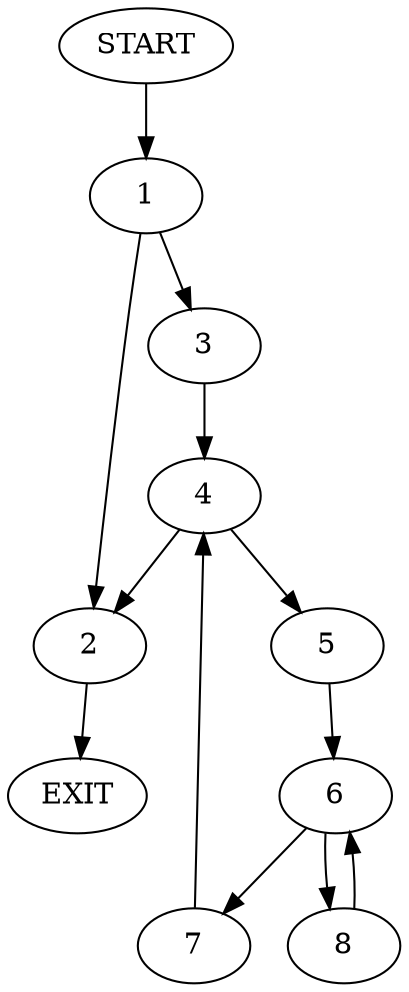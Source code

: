 digraph {
0 [label="START"]
9 [label="EXIT"]
0 -> 1
1 -> 2
1 -> 3
2 -> 9
3 -> 4
4 -> 5
4 -> 2
5 -> 6
6 -> 7
6 -> 8
7 -> 4
8 -> 6
}
